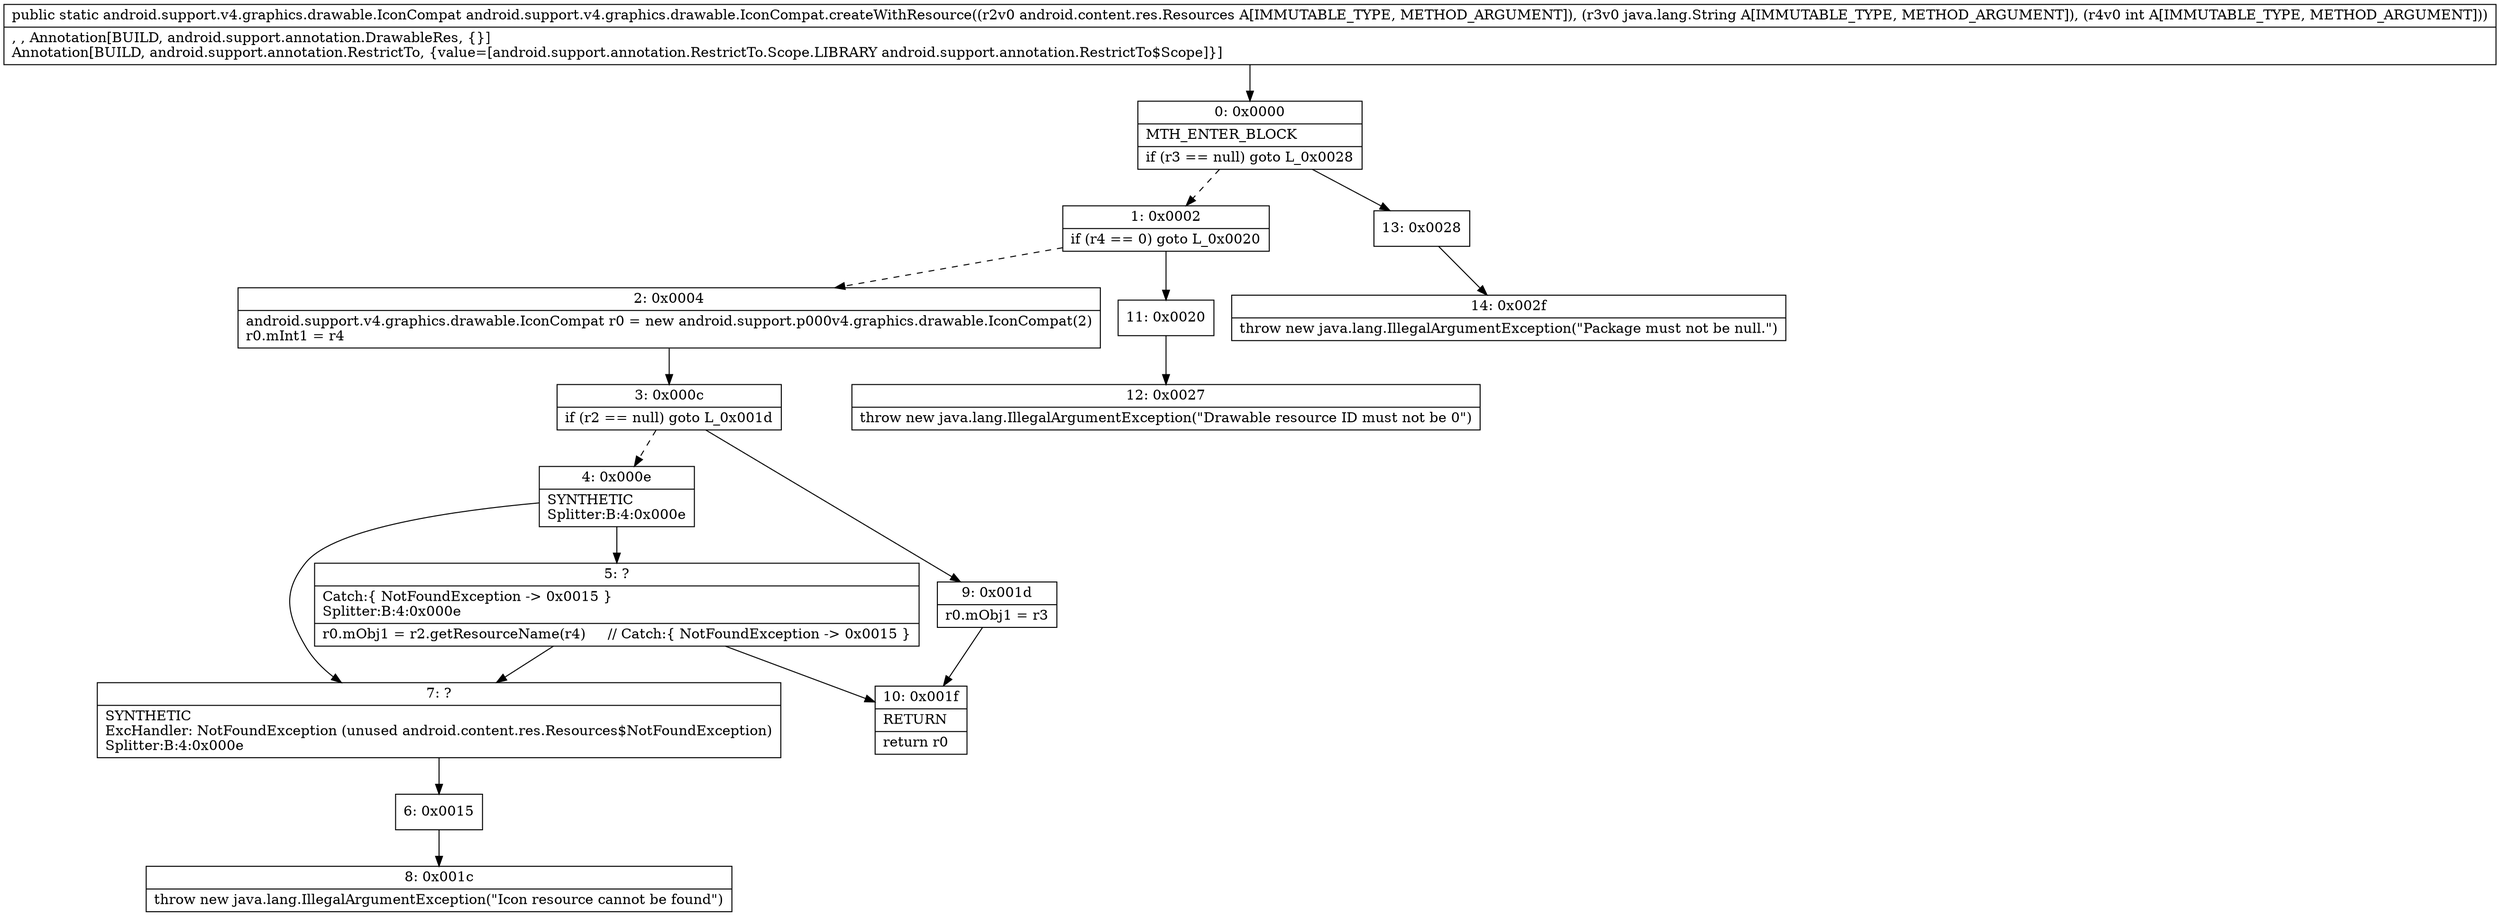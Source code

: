digraph "CFG forandroid.support.v4.graphics.drawable.IconCompat.createWithResource(Landroid\/content\/res\/Resources;Ljava\/lang\/String;I)Landroid\/support\/v4\/graphics\/drawable\/IconCompat;" {
Node_0 [shape=record,label="{0\:\ 0x0000|MTH_ENTER_BLOCK\l|if (r3 == null) goto L_0x0028\l}"];
Node_1 [shape=record,label="{1\:\ 0x0002|if (r4 == 0) goto L_0x0020\l}"];
Node_2 [shape=record,label="{2\:\ 0x0004|android.support.v4.graphics.drawable.IconCompat r0 = new android.support.p000v4.graphics.drawable.IconCompat(2)\lr0.mInt1 = r4\l}"];
Node_3 [shape=record,label="{3\:\ 0x000c|if (r2 == null) goto L_0x001d\l}"];
Node_4 [shape=record,label="{4\:\ 0x000e|SYNTHETIC\lSplitter:B:4:0x000e\l}"];
Node_5 [shape=record,label="{5\:\ ?|Catch:\{ NotFoundException \-\> 0x0015 \}\lSplitter:B:4:0x000e\l|r0.mObj1 = r2.getResourceName(r4)     \/\/ Catch:\{ NotFoundException \-\> 0x0015 \}\l}"];
Node_6 [shape=record,label="{6\:\ 0x0015}"];
Node_7 [shape=record,label="{7\:\ ?|SYNTHETIC\lExcHandler: NotFoundException (unused android.content.res.Resources$NotFoundException)\lSplitter:B:4:0x000e\l}"];
Node_8 [shape=record,label="{8\:\ 0x001c|throw new java.lang.IllegalArgumentException(\"Icon resource cannot be found\")\l}"];
Node_9 [shape=record,label="{9\:\ 0x001d|r0.mObj1 = r3\l}"];
Node_10 [shape=record,label="{10\:\ 0x001f|RETURN\l|return r0\l}"];
Node_11 [shape=record,label="{11\:\ 0x0020}"];
Node_12 [shape=record,label="{12\:\ 0x0027|throw new java.lang.IllegalArgumentException(\"Drawable resource ID must not be 0\")\l}"];
Node_13 [shape=record,label="{13\:\ 0x0028}"];
Node_14 [shape=record,label="{14\:\ 0x002f|throw new java.lang.IllegalArgumentException(\"Package must not be null.\")\l}"];
MethodNode[shape=record,label="{public static android.support.v4.graphics.drawable.IconCompat android.support.v4.graphics.drawable.IconCompat.createWithResource((r2v0 android.content.res.Resources A[IMMUTABLE_TYPE, METHOD_ARGUMENT]), (r3v0 java.lang.String A[IMMUTABLE_TYPE, METHOD_ARGUMENT]), (r4v0 int A[IMMUTABLE_TYPE, METHOD_ARGUMENT]))  | , , Annotation[BUILD, android.support.annotation.DrawableRes, \{\}]\lAnnotation[BUILD, android.support.annotation.RestrictTo, \{value=[android.support.annotation.RestrictTo.Scope.LIBRARY android.support.annotation.RestrictTo$Scope]\}]\l}"];
MethodNode -> Node_0;
Node_0 -> Node_1[style=dashed];
Node_0 -> Node_13;
Node_1 -> Node_2[style=dashed];
Node_1 -> Node_11;
Node_2 -> Node_3;
Node_3 -> Node_4[style=dashed];
Node_3 -> Node_9;
Node_4 -> Node_5;
Node_4 -> Node_7;
Node_5 -> Node_7;
Node_5 -> Node_10;
Node_6 -> Node_8;
Node_7 -> Node_6;
Node_9 -> Node_10;
Node_11 -> Node_12;
Node_13 -> Node_14;
}

